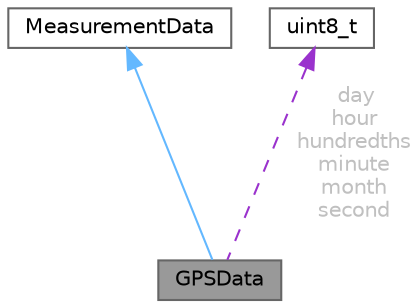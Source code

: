 digraph "GPSData"
{
 // LATEX_PDF_SIZE
  bgcolor="transparent";
  edge [fontname=Helvetica,fontsize=10,labelfontname=Helvetica,labelfontsize=10];
  node [fontname=Helvetica,fontsize=10,shape=box,height=0.2,width=0.4];
  Node1 [id="Node000001",label="GPSData",height=0.2,width=0.4,color="gray40", fillcolor="grey60", style="filled", fontcolor="black",tooltip=" "];
  Node2 -> Node1 [id="edge3_Node000001_Node000002",dir="back",color="steelblue1",style="solid",tooltip=" "];
  Node2 [id="Node000002",label="MeasurementData",height=0.2,width=0.4,color="gray40", fillcolor="white", style="filled",URL="$struct_measurement_data.html",tooltip=" "];
  Node3 -> Node1 [id="edge4_Node000001_Node000003",dir="back",color="darkorchid3",style="dashed",tooltip=" ",label=" day\nhour\nhundredths\nminute\nmonth\nsecond",fontcolor="grey" ];
  Node3 [id="Node000003",label="uint8_t",height=0.2,width=0.4,color="gray40", fillcolor="white", style="filled",tooltip=" "];
}
